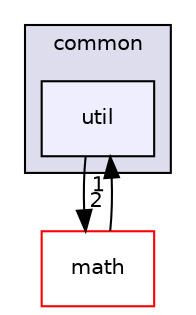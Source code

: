 digraph "modules/common/util" {
  compound=true
  node [ fontsize="10", fontname="Helvetica"];
  edge [ labelfontsize="10", labelfontname="Helvetica"];
  subgraph clusterdir_9a5e51f49964887903df6eed98080585 {
    graph [ bgcolor="#ddddee", pencolor="black", label="common" fontname="Helvetica", fontsize="10", URL="dir_9a5e51f49964887903df6eed98080585.html"]
  dir_2e920975b2aaecb98d90167cfd21fde8 [shape=box, label="util", style="filled", fillcolor="#eeeeff", pencolor="black", URL="dir_2e920975b2aaecb98d90167cfd21fde8.html"];
  }
  dir_800f4777932c94830498b03c4da0d6d0 [shape=box label="math" fillcolor="white" style="filled" color="red" URL="dir_800f4777932c94830498b03c4da0d6d0.html"];
  dir_2e920975b2aaecb98d90167cfd21fde8->dir_800f4777932c94830498b03c4da0d6d0 [headlabel="2", labeldistance=1.5 headhref="dir_000067_000053.html"];
  dir_800f4777932c94830498b03c4da0d6d0->dir_2e920975b2aaecb98d90167cfd21fde8 [headlabel="1", labeldistance=1.5 headhref="dir_000053_000067.html"];
}
